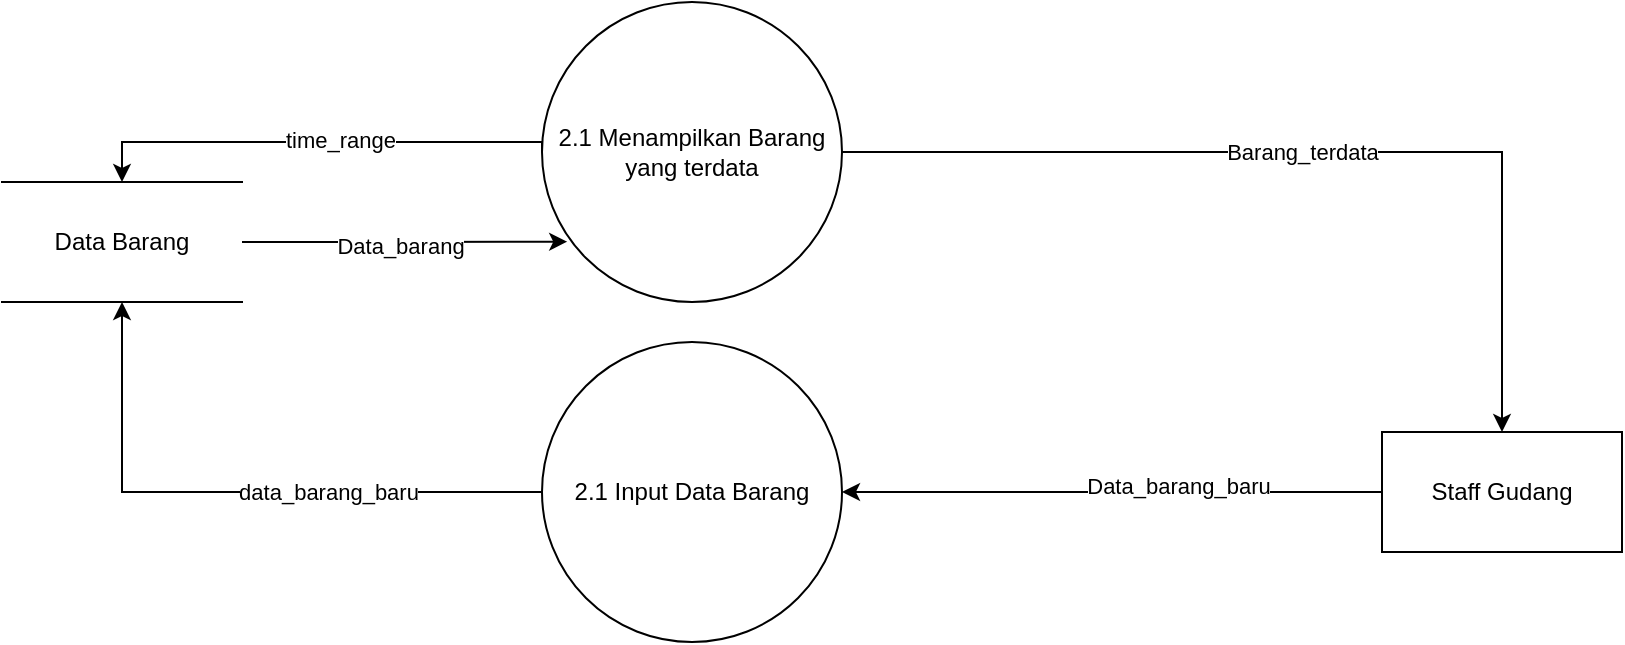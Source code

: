<mxfile version="21.6.1" type="github">
  <diagram name="Page-1" id="VyA7CiHLt1UmhZ775S62">
    <mxGraphModel dx="1195" dy="609" grid="1" gridSize="10" guides="1" tooltips="1" connect="1" arrows="1" fold="1" page="1" pageScale="1" pageWidth="1100" pageHeight="850" math="0" shadow="0">
      <root>
        <mxCell id="0" />
        <mxCell id="1" parent="0" />
        <mxCell id="U2Gffz9btssnsskTj7an-1" style="edgeStyle=orthogonalEdgeStyle;rounded=0;orthogonalLoop=1;jettySize=auto;html=1;exitX=0;exitY=0.5;exitDx=0;exitDy=0;entryX=0.5;entryY=0;entryDx=0;entryDy=0;" edge="1" parent="1" source="U2Gffz9btssnsskTj7an-2" target="U2Gffz9btssnsskTj7an-6">
          <mxGeometry relative="1" as="geometry">
            <Array as="points">
              <mxPoint x="410" y="330" />
              <mxPoint x="200" y="330" />
            </Array>
          </mxGeometry>
        </mxCell>
        <mxCell id="U2Gffz9btssnsskTj7an-10" value="time_range" style="edgeLabel;html=1;align=center;verticalAlign=middle;resizable=0;points=[];" vertex="1" connectable="0" parent="U2Gffz9btssnsskTj7an-1">
          <mxGeometry x="-0.092" y="-1" relative="1" as="geometry">
            <mxPoint as="offset" />
          </mxGeometry>
        </mxCell>
        <mxCell id="U2Gffz9btssnsskTj7an-7" style="edgeStyle=orthogonalEdgeStyle;rounded=0;orthogonalLoop=1;jettySize=auto;html=1;exitX=1;exitY=0.5;exitDx=0;exitDy=0;entryX=0.5;entryY=0;entryDx=0;entryDy=0;" edge="1" parent="1" source="U2Gffz9btssnsskTj7an-2" target="U2Gffz9btssnsskTj7an-5">
          <mxGeometry relative="1" as="geometry" />
        </mxCell>
        <mxCell id="U2Gffz9btssnsskTj7an-8" value="Barang_terdata" style="edgeLabel;html=1;align=center;verticalAlign=middle;resizable=0;points=[];" vertex="1" connectable="0" parent="U2Gffz9btssnsskTj7an-7">
          <mxGeometry x="-0.021" relative="1" as="geometry">
            <mxPoint as="offset" />
          </mxGeometry>
        </mxCell>
        <mxCell id="U2Gffz9btssnsskTj7an-2" value="2.1 Menampilkan Barang yang terdata" style="ellipse;whiteSpace=wrap;html=1;aspect=fixed;" vertex="1" parent="1">
          <mxGeometry x="410" y="260" width="150" height="150" as="geometry" />
        </mxCell>
        <mxCell id="U2Gffz9btssnsskTj7an-13" style="edgeStyle=orthogonalEdgeStyle;rounded=0;orthogonalLoop=1;jettySize=auto;html=1;exitX=0;exitY=0.5;exitDx=0;exitDy=0;entryX=1;entryY=0.5;entryDx=0;entryDy=0;" edge="1" parent="1" source="U2Gffz9btssnsskTj7an-5" target="U2Gffz9btssnsskTj7an-12">
          <mxGeometry relative="1" as="geometry" />
        </mxCell>
        <mxCell id="U2Gffz9btssnsskTj7an-15" value="Data_barang_baru" style="edgeLabel;html=1;align=center;verticalAlign=middle;resizable=0;points=[];" vertex="1" connectable="0" parent="U2Gffz9btssnsskTj7an-13">
          <mxGeometry x="-0.241" y="-3" relative="1" as="geometry">
            <mxPoint as="offset" />
          </mxGeometry>
        </mxCell>
        <mxCell id="U2Gffz9btssnsskTj7an-5" value="Staff Gudang" style="rounded=0;whiteSpace=wrap;html=1;" vertex="1" parent="1">
          <mxGeometry x="830" y="475" width="120" height="60" as="geometry" />
        </mxCell>
        <mxCell id="U2Gffz9btssnsskTj7an-9" style="edgeStyle=orthogonalEdgeStyle;rounded=0;orthogonalLoop=1;jettySize=auto;html=1;exitX=1;exitY=0.5;exitDx=0;exitDy=0;entryX=0.084;entryY=0.799;entryDx=0;entryDy=0;entryPerimeter=0;" edge="1" parent="1" source="U2Gffz9btssnsskTj7an-6" target="U2Gffz9btssnsskTj7an-2">
          <mxGeometry relative="1" as="geometry">
            <mxPoint x="400" y="380" as="targetPoint" />
          </mxGeometry>
        </mxCell>
        <mxCell id="U2Gffz9btssnsskTj7an-11" value="Data_barang" style="edgeLabel;html=1;align=center;verticalAlign=middle;resizable=0;points=[];" vertex="1" connectable="0" parent="U2Gffz9btssnsskTj7an-9">
          <mxGeometry x="-0.032" y="-2" relative="1" as="geometry">
            <mxPoint as="offset" />
          </mxGeometry>
        </mxCell>
        <mxCell id="U2Gffz9btssnsskTj7an-6" value="Data Barang" style="shape=partialRectangle;whiteSpace=wrap;html=1;left=0;right=0;fillColor=none;" vertex="1" parent="1">
          <mxGeometry x="140" y="350" width="120" height="60" as="geometry" />
        </mxCell>
        <mxCell id="U2Gffz9btssnsskTj7an-14" style="edgeStyle=orthogonalEdgeStyle;rounded=0;orthogonalLoop=1;jettySize=auto;html=1;exitX=0;exitY=0.5;exitDx=0;exitDy=0;entryX=0.5;entryY=1;entryDx=0;entryDy=0;" edge="1" parent="1" source="U2Gffz9btssnsskTj7an-12" target="U2Gffz9btssnsskTj7an-6">
          <mxGeometry relative="1" as="geometry" />
        </mxCell>
        <mxCell id="U2Gffz9btssnsskTj7an-16" value="data_barang_baru" style="edgeLabel;html=1;align=center;verticalAlign=middle;resizable=0;points=[];" vertex="1" connectable="0" parent="U2Gffz9btssnsskTj7an-14">
          <mxGeometry x="-0.295" relative="1" as="geometry">
            <mxPoint as="offset" />
          </mxGeometry>
        </mxCell>
        <mxCell id="U2Gffz9btssnsskTj7an-12" value="2.1 Input Data Barang" style="ellipse;whiteSpace=wrap;html=1;aspect=fixed;" vertex="1" parent="1">
          <mxGeometry x="410" y="430" width="150" height="150" as="geometry" />
        </mxCell>
      </root>
    </mxGraphModel>
  </diagram>
</mxfile>
